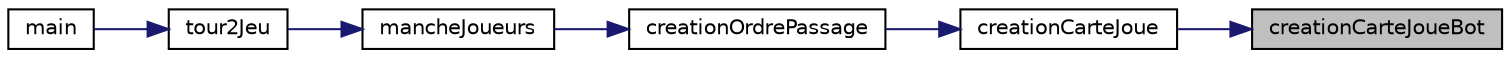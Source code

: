 digraph "creationCarteJoueBot"
{
 // INTERACTIVE_SVG=YES
 // LATEX_PDF_SIZE
  edge [fontname="Helvetica",fontsize="10",labelfontname="Helvetica",labelfontsize="10"];
  node [fontname="Helvetica",fontsize="10",shape=record];
  rankdir="RL";
  Node1 [label="creationCarteJoueBot",height=0.2,width=0.4,color="black", fillcolor="grey75", style="filled", fontcolor="black",tooltip=": Choisit la carte à jouer du Bot selon la difficulté"];
  Node1 -> Node2 [dir="back",color="midnightblue",fontsize="10",style="solid",fontname="Helvetica"];
  Node2 [label="creationCarteJoue",height=0.2,width=0.4,color="black", fillcolor="white", style="filled",URL="$paul_8c.html#a6e4331abce43c1b9a445b40f7a176d60",tooltip=": Permet selon le type(bot/humain) de joueur d'attribuer une carte Jouée"];
  Node2 -> Node3 [dir="back",color="midnightblue",fontsize="10",style="solid",fontname="Helvetica"];
  Node3 [label="creationOrdrePassage",height=0.2,width=0.4,color="black", fillcolor="white", style="filled",URL="$paul_8c.html#aff378f4aefd1cab6793ed7c4e0d2b81f",tooltip=": Permet selon la création d'un tableau de joueur OrdrePassage selon sa carte jouée"];
  Node3 -> Node4 [dir="back",color="midnightblue",fontsize="10",style="solid",fontname="Helvetica"];
  Node4 [label="mancheJoueurs",height=0.2,width=0.4,color="black", fillcolor="white", style="filled",URL="$paul_8c.html#aafc3c4b5272c83bfd800c4c647debf17",tooltip=": Lance une manche de 10 tours tant que personne atteint le seuil de tête de boeuf"];
  Node4 -> Node5 [dir="back",color="midnightblue",fontsize="10",style="solid",fontname="Helvetica"];
  Node5 [label="tour2Jeu",height=0.2,width=0.4,color="black", fillcolor="white", style="filled",URL="$paul_8c.html#af93d3121afa95f7a3e7d318fa364f568",tooltip=": Lance le jeu et fait une boucle tant que le jeu n'est pas fini"];
  Node5 -> Node6 [dir="back",color="midnightblue",fontsize="10",style="solid",fontname="Helvetica"];
  Node6 [label="main",height=0.2,width=0.4,color="black", fillcolor="white", style="filled",URL="$main_8c.html#ac4c0f8a8146b128f1b8f920e3a9c3b1e",tooltip=" "];
}
